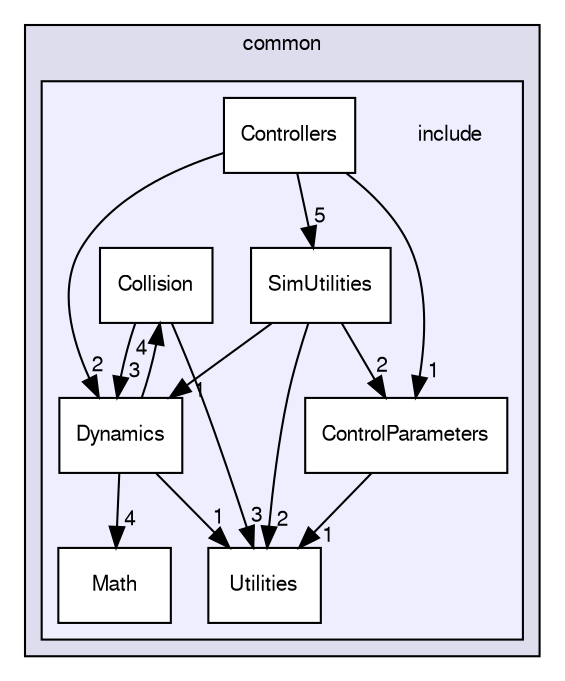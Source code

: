 digraph "include" {
  compound=true
  node [ fontsize="10", fontname="FreeSans"];
  edge [ labelfontsize="10", labelfontname="FreeSans"];
  subgraph clusterdir_860379c26524a894b3cf97b5b1ba5bdb {
    graph [ bgcolor="#ddddee", pencolor="black", label="common" fontname="FreeSans", fontsize="10", URL="dir_860379c26524a894b3cf97b5b1ba5bdb.html"]
  subgraph clusterdir_275ce76ae8a9e2090fbb7142d3994a0e {
    graph [ bgcolor="#eeeeff", pencolor="black", label="" URL="dir_275ce76ae8a9e2090fbb7142d3994a0e.html"];
    dir_275ce76ae8a9e2090fbb7142d3994a0e [shape=plaintext label="include"];
    dir_9f3746ebe7983c5cb005f7fd6ef8aef4 [shape=box label="Collision" color="black" fillcolor="white" style="filled" URL="dir_9f3746ebe7983c5cb005f7fd6ef8aef4.html"];
    dir_2bdcd228c7292c6576e24d4a4e6e91f5 [shape=box label="Controllers" color="black" fillcolor="white" style="filled" URL="dir_2bdcd228c7292c6576e24d4a4e6e91f5.html"];
    dir_57c533dd6f4c82f27a57200a3e65fbf3 [shape=box label="ControlParameters" color="black" fillcolor="white" style="filled" URL="dir_57c533dd6f4c82f27a57200a3e65fbf3.html"];
    dir_5f249a132d763dc59b0ff1086b98b7c1 [shape=box label="Dynamics" color="black" fillcolor="white" style="filled" URL="dir_5f249a132d763dc59b0ff1086b98b7c1.html"];
    dir_584205112fbaf643cea6b51b9cb6fcc8 [shape=box label="Math" color="black" fillcolor="white" style="filled" URL="dir_584205112fbaf643cea6b51b9cb6fcc8.html"];
    dir_40e4bebcfe6993b9675b689d3c5267ab [shape=box label="SimUtilities" color="black" fillcolor="white" style="filled" URL="dir_40e4bebcfe6993b9675b689d3c5267ab.html"];
    dir_d631aa3083290dc23dd8bdcd7ad213ec [shape=box label="Utilities" color="black" fillcolor="white" style="filled" URL="dir_d631aa3083290dc23dd8bdcd7ad213ec.html"];
  }
  }
  dir_57c533dd6f4c82f27a57200a3e65fbf3->dir_d631aa3083290dc23dd8bdcd7ad213ec [headlabel="1", labeldistance=1.5 headhref="dir_000017_000007.html"];
  dir_5f249a132d763dc59b0ff1086b98b7c1->dir_d631aa3083290dc23dd8bdcd7ad213ec [headlabel="1", labeldistance=1.5 headhref="dir_000006_000007.html"];
  dir_5f249a132d763dc59b0ff1086b98b7c1->dir_584205112fbaf643cea6b51b9cb6fcc8 [headlabel="4", labeldistance=1.5 headhref="dir_000006_000020.html"];
  dir_5f249a132d763dc59b0ff1086b98b7c1->dir_9f3746ebe7983c5cb005f7fd6ef8aef4 [headlabel="4", labeldistance=1.5 headhref="dir_000006_000011.html"];
  dir_40e4bebcfe6993b9675b689d3c5267ab->dir_57c533dd6f4c82f27a57200a3e65fbf3 [headlabel="2", labeldistance=1.5 headhref="dir_000021_000017.html"];
  dir_40e4bebcfe6993b9675b689d3c5267ab->dir_d631aa3083290dc23dd8bdcd7ad213ec [headlabel="2", labeldistance=1.5 headhref="dir_000021_000007.html"];
  dir_40e4bebcfe6993b9675b689d3c5267ab->dir_5f249a132d763dc59b0ff1086b98b7c1 [headlabel="1", labeldistance=1.5 headhref="dir_000021_000006.html"];
  dir_9f3746ebe7983c5cb005f7fd6ef8aef4->dir_d631aa3083290dc23dd8bdcd7ad213ec [headlabel="3", labeldistance=1.5 headhref="dir_000011_000007.html"];
  dir_9f3746ebe7983c5cb005f7fd6ef8aef4->dir_5f249a132d763dc59b0ff1086b98b7c1 [headlabel="3", labeldistance=1.5 headhref="dir_000011_000006.html"];
  dir_2bdcd228c7292c6576e24d4a4e6e91f5->dir_57c533dd6f4c82f27a57200a3e65fbf3 [headlabel="1", labeldistance=1.5 headhref="dir_000015_000017.html"];
  dir_2bdcd228c7292c6576e24d4a4e6e91f5->dir_5f249a132d763dc59b0ff1086b98b7c1 [headlabel="2", labeldistance=1.5 headhref="dir_000015_000006.html"];
  dir_2bdcd228c7292c6576e24d4a4e6e91f5->dir_40e4bebcfe6993b9675b689d3c5267ab [headlabel="5", labeldistance=1.5 headhref="dir_000015_000021.html"];
}
